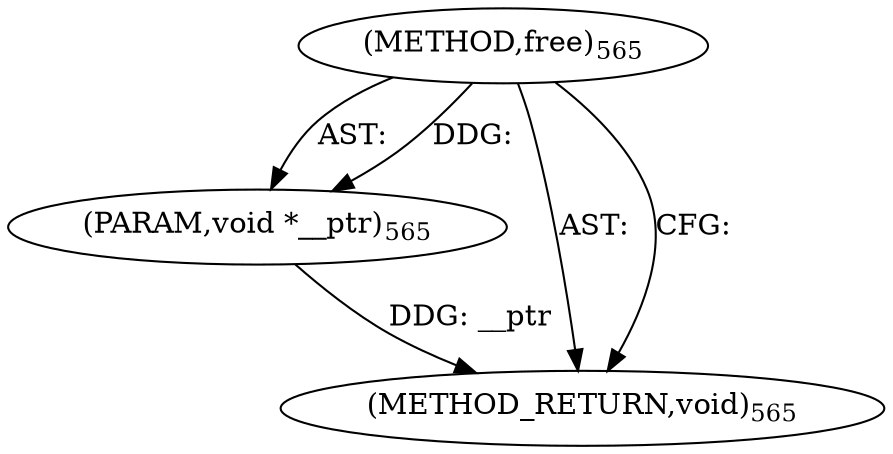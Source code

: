 digraph "free" {  
"4826" [label = <(METHOD,free)<SUB>565</SUB>> ]
"4827" [label = <(PARAM,void *__ptr)<SUB>565</SUB>> ]
"4828" [label = <(METHOD_RETURN,void)<SUB>565</SUB>> ]
  "4826" -> "4827"  [ label = "AST: "] 
  "4826" -> "4828"  [ label = "AST: "] 
  "4826" -> "4828"  [ label = "CFG: "] 
  "4827" -> "4828"  [ label = "DDG: __ptr"] 
  "4826" -> "4827"  [ label = "DDG: "] 
}
